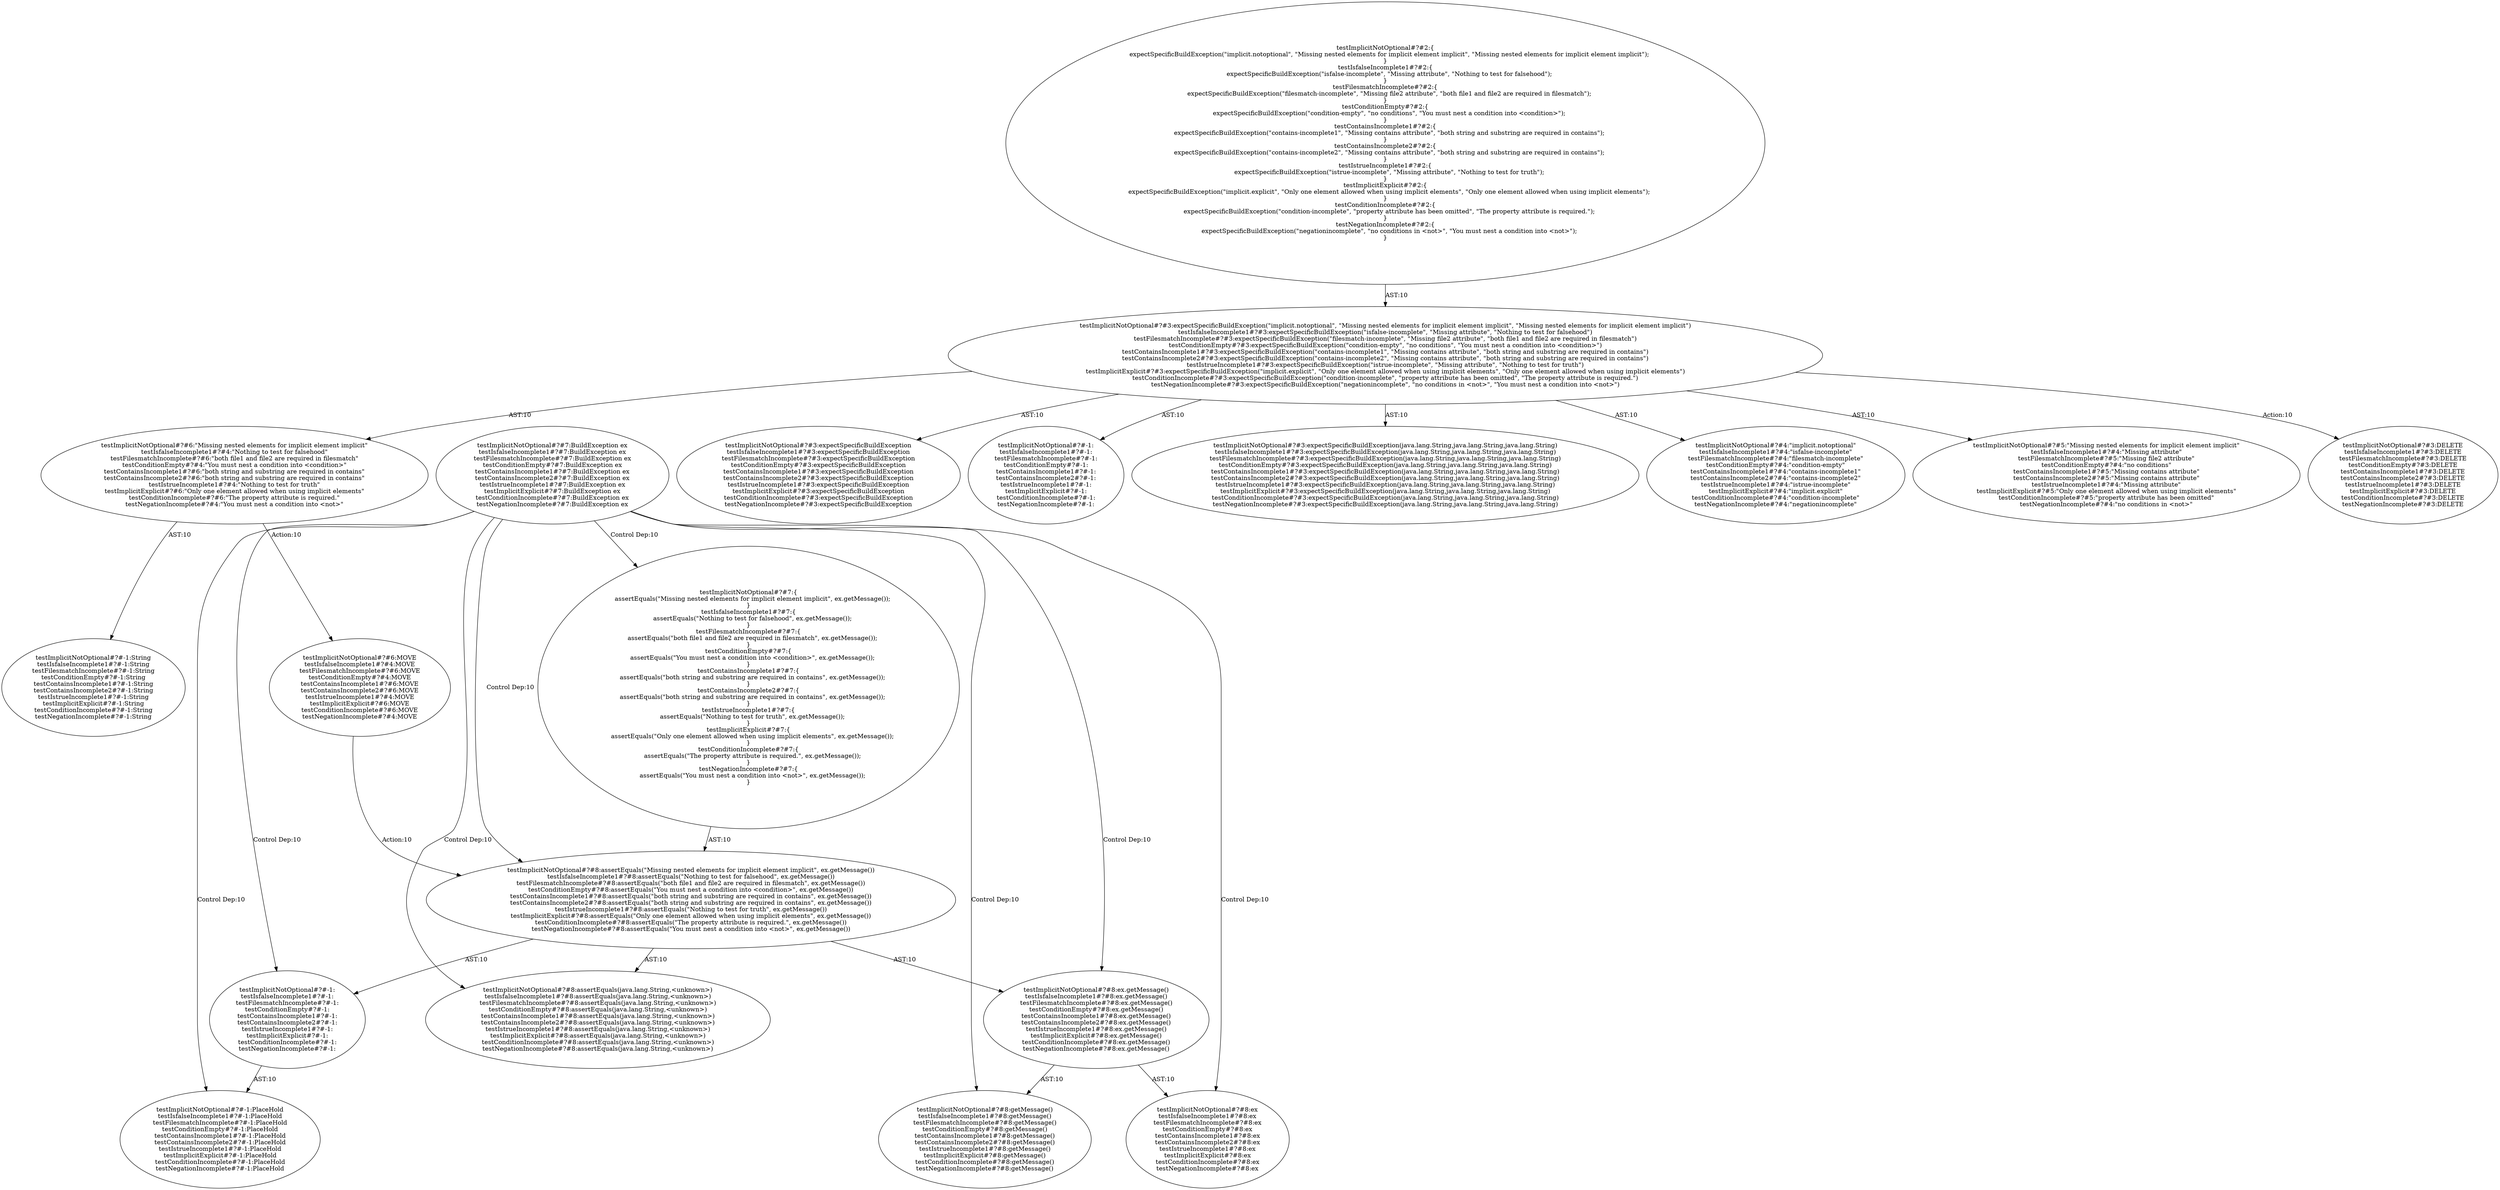 digraph "Pattern" {
0 [label="testImplicitNotOptional#?#6:MOVE
testIsfalseIncomplete1#?#4:MOVE
testFilesmatchIncomplete#?#6:MOVE
testConditionEmpty#?#4:MOVE
testContainsIncomplete1#?#6:MOVE
testContainsIncomplete2#?#6:MOVE
testIstrueIncomplete1#?#4:MOVE
testImplicitExplicit#?#6:MOVE
testConditionIncomplete#?#6:MOVE
testNegationIncomplete#?#4:MOVE" shape=ellipse]
1 [label="testImplicitNotOptional#?#6:\"Missing nested elements for implicit element implicit\"
testIsfalseIncomplete1#?#4:\"Nothing to test for falsehood\"
testFilesmatchIncomplete#?#6:\"both file1 and file2 are required in filesmatch\"
testConditionEmpty#?#4:\"You must nest a condition into <condition>\"
testContainsIncomplete1#?#6:\"both string and substring are required in contains\"
testContainsIncomplete2#?#6:\"both string and substring are required in contains\"
testIstrueIncomplete1#?#4:\"Nothing to test for truth\"
testImplicitExplicit#?#6:\"Only one element allowed when using implicit elements\"
testConditionIncomplete#?#6:\"The property attribute is required.\"
testNegationIncomplete#?#4:\"You must nest a condition into <not>\"" shape=ellipse]
2 [label="testImplicitNotOptional#?#3:expectSpecificBuildException(\"implicit.notoptional\", \"Missing nested elements for implicit element implicit\", \"Missing nested elements for implicit element implicit\")
testIsfalseIncomplete1#?#3:expectSpecificBuildException(\"isfalse-incomplete\", \"Missing attribute\", \"Nothing to test for falsehood\")
testFilesmatchIncomplete#?#3:expectSpecificBuildException(\"filesmatch-incomplete\", \"Missing file2 attribute\", \"both file1 and file2 are required in filesmatch\")
testConditionEmpty#?#3:expectSpecificBuildException(\"condition-empty\", \"no conditions\", \"You must nest a condition into <condition>\")
testContainsIncomplete1#?#3:expectSpecificBuildException(\"contains-incomplete1\", \"Missing contains attribute\", \"both string and substring are required in contains\")
testContainsIncomplete2#?#3:expectSpecificBuildException(\"contains-incomplete2\", \"Missing contains attribute\", \"both string and substring are required in contains\")
testIstrueIncomplete1#?#3:expectSpecificBuildException(\"istrue-incomplete\", \"Missing attribute\", \"Nothing to test for truth\")
testImplicitExplicit#?#3:expectSpecificBuildException(\"implicit.explicit\", \"Only one element allowed when using implicit elements\", \"Only one element allowed when using implicit elements\")
testConditionIncomplete#?#3:expectSpecificBuildException(\"condition-incomplete\", \"property attribute has been omitted\", \"The property attribute is required.\")
testNegationIncomplete#?#3:expectSpecificBuildException(\"negationincomplete\", \"no conditions in <not>\", \"You must nest a condition into <not>\")" shape=ellipse]
3 [label="testImplicitNotOptional#?#2:\{
    expectSpecificBuildException(\"implicit.notoptional\", \"Missing nested elements for implicit element implicit\", \"Missing nested elements for implicit element implicit\");
\}
testIsfalseIncomplete1#?#2:\{
    expectSpecificBuildException(\"isfalse-incomplete\", \"Missing attribute\", \"Nothing to test for falsehood\");
\}
testFilesmatchIncomplete#?#2:\{
    expectSpecificBuildException(\"filesmatch-incomplete\", \"Missing file2 attribute\", \"both file1 and file2 are required in filesmatch\");
\}
testConditionEmpty#?#2:\{
    expectSpecificBuildException(\"condition-empty\", \"no conditions\", \"You must nest a condition into <condition>\");
\}
testContainsIncomplete1#?#2:\{
    expectSpecificBuildException(\"contains-incomplete1\", \"Missing contains attribute\", \"both string and substring are required in contains\");
\}
testContainsIncomplete2#?#2:\{
    expectSpecificBuildException(\"contains-incomplete2\", \"Missing contains attribute\", \"both string and substring are required in contains\");
\}
testIstrueIncomplete1#?#2:\{
    expectSpecificBuildException(\"istrue-incomplete\", \"Missing attribute\", \"Nothing to test for truth\");
\}
testImplicitExplicit#?#2:\{
    expectSpecificBuildException(\"implicit.explicit\", \"Only one element allowed when using implicit elements\", \"Only one element allowed when using implicit elements\");
\}
testConditionIncomplete#?#2:\{
    expectSpecificBuildException(\"condition-incomplete\", \"property attribute has been omitted\", \"The property attribute is required.\");
\}
testNegationIncomplete#?#2:\{
    expectSpecificBuildException(\"negationincomplete\", \"no conditions in <not>\", \"You must nest a condition into <not>\");
\}" shape=ellipse]
4 [label="testImplicitNotOptional#?#3:expectSpecificBuildException
testIsfalseIncomplete1#?#3:expectSpecificBuildException
testFilesmatchIncomplete#?#3:expectSpecificBuildException
testConditionEmpty#?#3:expectSpecificBuildException
testContainsIncomplete1#?#3:expectSpecificBuildException
testContainsIncomplete2#?#3:expectSpecificBuildException
testIstrueIncomplete1#?#3:expectSpecificBuildException
testImplicitExplicit#?#3:expectSpecificBuildException
testConditionIncomplete#?#3:expectSpecificBuildException
testNegationIncomplete#?#3:expectSpecificBuildException" shape=ellipse]
5 [label="testImplicitNotOptional#?#-1:
testIsfalseIncomplete1#?#-1:
testFilesmatchIncomplete#?#-1:
testConditionEmpty#?#-1:
testContainsIncomplete1#?#-1:
testContainsIncomplete2#?#-1:
testIstrueIncomplete1#?#-1:
testImplicitExplicit#?#-1:
testConditionIncomplete#?#-1:
testNegationIncomplete#?#-1:" shape=ellipse]
6 [label="testImplicitNotOptional#?#3:expectSpecificBuildException(java.lang.String,java.lang.String,java.lang.String)
testIsfalseIncomplete1#?#3:expectSpecificBuildException(java.lang.String,java.lang.String,java.lang.String)
testFilesmatchIncomplete#?#3:expectSpecificBuildException(java.lang.String,java.lang.String,java.lang.String)
testConditionEmpty#?#3:expectSpecificBuildException(java.lang.String,java.lang.String,java.lang.String)
testContainsIncomplete1#?#3:expectSpecificBuildException(java.lang.String,java.lang.String,java.lang.String)
testContainsIncomplete2#?#3:expectSpecificBuildException(java.lang.String,java.lang.String,java.lang.String)
testIstrueIncomplete1#?#3:expectSpecificBuildException(java.lang.String,java.lang.String,java.lang.String)
testImplicitExplicit#?#3:expectSpecificBuildException(java.lang.String,java.lang.String,java.lang.String)
testConditionIncomplete#?#3:expectSpecificBuildException(java.lang.String,java.lang.String,java.lang.String)
testNegationIncomplete#?#3:expectSpecificBuildException(java.lang.String,java.lang.String,java.lang.String)" shape=ellipse]
7 [label="testImplicitNotOptional#?#4:\"implicit.notoptional\"
testIsfalseIncomplete1#?#4:\"isfalse-incomplete\"
testFilesmatchIncomplete#?#4:\"filesmatch-incomplete\"
testConditionEmpty#?#4:\"condition-empty\"
testContainsIncomplete1#?#4:\"contains-incomplete1\"
testContainsIncomplete2#?#4:\"contains-incomplete2\"
testIstrueIncomplete1#?#4:\"istrue-incomplete\"
testImplicitExplicit#?#4:\"implicit.explicit\"
testConditionIncomplete#?#4:\"condition-incomplete\"
testNegationIncomplete#?#4:\"negationincomplete\"" shape=ellipse]
8 [label="testImplicitNotOptional#?#5:\"Missing nested elements for implicit element implicit\"
testIsfalseIncomplete1#?#4:\"Missing attribute\"
testFilesmatchIncomplete#?#5:\"Missing file2 attribute\"
testConditionEmpty#?#4:\"no conditions\"
testContainsIncomplete1#?#5:\"Missing contains attribute\"
testContainsIncomplete2#?#5:\"Missing contains attribute\"
testIstrueIncomplete1#?#4:\"Missing attribute\"
testImplicitExplicit#?#5:\"Only one element allowed when using implicit elements\"
testConditionIncomplete#?#5:\"property attribute has been omitted\"
testNegationIncomplete#?#4:\"no conditions in <not>\"" shape=ellipse]
9 [label="testImplicitNotOptional#?#3:DELETE
testIsfalseIncomplete1#?#3:DELETE
testFilesmatchIncomplete#?#3:DELETE
testConditionEmpty#?#3:DELETE
testContainsIncomplete1#?#3:DELETE
testContainsIncomplete2#?#3:DELETE
testIstrueIncomplete1#?#3:DELETE
testImplicitExplicit#?#3:DELETE
testConditionIncomplete#?#3:DELETE
testNegationIncomplete#?#3:DELETE" shape=ellipse]
10 [label="testImplicitNotOptional#?#-1:String
testIsfalseIncomplete1#?#-1:String
testFilesmatchIncomplete#?#-1:String
testConditionEmpty#?#-1:String
testContainsIncomplete1#?#-1:String
testContainsIncomplete2#?#-1:String
testIstrueIncomplete1#?#-1:String
testImplicitExplicit#?#-1:String
testConditionIncomplete#?#-1:String
testNegationIncomplete#?#-1:String" shape=ellipse]
11 [label="testImplicitNotOptional#?#8:assertEquals(\"Missing nested elements for implicit element implicit\", ex.getMessage())
testIsfalseIncomplete1#?#8:assertEquals(\"Nothing to test for falsehood\", ex.getMessage())
testFilesmatchIncomplete#?#8:assertEquals(\"both file1 and file2 are required in filesmatch\", ex.getMessage())
testConditionEmpty#?#8:assertEquals(\"You must nest a condition into <condition>\", ex.getMessage())
testContainsIncomplete1#?#8:assertEquals(\"both string and substring are required in contains\", ex.getMessage())
testContainsIncomplete2#?#8:assertEquals(\"both string and substring are required in contains\", ex.getMessage())
testIstrueIncomplete1#?#8:assertEquals(\"Nothing to test for truth\", ex.getMessage())
testImplicitExplicit#?#8:assertEquals(\"Only one element allowed when using implicit elements\", ex.getMessage())
testConditionIncomplete#?#8:assertEquals(\"The property attribute is required.\", ex.getMessage())
testNegationIncomplete#?#8:assertEquals(\"You must nest a condition into <not>\", ex.getMessage())" shape=ellipse]
12 [label="testImplicitNotOptional#?#7:BuildException ex
testIsfalseIncomplete1#?#7:BuildException ex
testFilesmatchIncomplete#?#7:BuildException ex
testConditionEmpty#?#7:BuildException ex
testContainsIncomplete1#?#7:BuildException ex
testContainsIncomplete2#?#7:BuildException ex
testIstrueIncomplete1#?#7:BuildException ex
testImplicitExplicit#?#7:BuildException ex
testConditionIncomplete#?#7:BuildException ex
testNegationIncomplete#?#7:BuildException ex" shape=ellipse]
13 [label="testImplicitNotOptional#?#7:\{
    assertEquals(\"Missing nested elements for implicit element implicit\", ex.getMessage());
\}
testIsfalseIncomplete1#?#7:\{
    assertEquals(\"Nothing to test for falsehood\", ex.getMessage());
\}
testFilesmatchIncomplete#?#7:\{
    assertEquals(\"both file1 and file2 are required in filesmatch\", ex.getMessage());
\}
testConditionEmpty#?#7:\{
    assertEquals(\"You must nest a condition into <condition>\", ex.getMessage());
\}
testContainsIncomplete1#?#7:\{
    assertEquals(\"both string and substring are required in contains\", ex.getMessage());
\}
testContainsIncomplete2#?#7:\{
    assertEquals(\"both string and substring are required in contains\", ex.getMessage());
\}
testIstrueIncomplete1#?#7:\{
    assertEquals(\"Nothing to test for truth\", ex.getMessage());
\}
testImplicitExplicit#?#7:\{
    assertEquals(\"Only one element allowed when using implicit elements\", ex.getMessage());
\}
testConditionIncomplete#?#7:\{
    assertEquals(\"The property attribute is required.\", ex.getMessage());
\}
testNegationIncomplete#?#7:\{
    assertEquals(\"You must nest a condition into <not>\", ex.getMessage());
\}" shape=ellipse]
14 [label="testImplicitNotOptional#?#8:assertEquals(java.lang.String,<unknown>)
testIsfalseIncomplete1#?#8:assertEquals(java.lang.String,<unknown>)
testFilesmatchIncomplete#?#8:assertEquals(java.lang.String,<unknown>)
testConditionEmpty#?#8:assertEquals(java.lang.String,<unknown>)
testContainsIncomplete1#?#8:assertEquals(java.lang.String,<unknown>)
testContainsIncomplete2#?#8:assertEquals(java.lang.String,<unknown>)
testIstrueIncomplete1#?#8:assertEquals(java.lang.String,<unknown>)
testImplicitExplicit#?#8:assertEquals(java.lang.String,<unknown>)
testConditionIncomplete#?#8:assertEquals(java.lang.String,<unknown>)
testNegationIncomplete#?#8:assertEquals(java.lang.String,<unknown>)" shape=ellipse]
15 [label="testImplicitNotOptional#?#-1:
testIsfalseIncomplete1#?#-1:
testFilesmatchIncomplete#?#-1:
testConditionEmpty#?#-1:
testContainsIncomplete1#?#-1:
testContainsIncomplete2#?#-1:
testIstrueIncomplete1#?#-1:
testImplicitExplicit#?#-1:
testConditionIncomplete#?#-1:
testNegationIncomplete#?#-1:" shape=ellipse]
16 [label="testImplicitNotOptional#?#-1:PlaceHold
testIsfalseIncomplete1#?#-1:PlaceHold
testFilesmatchIncomplete#?#-1:PlaceHold
testConditionEmpty#?#-1:PlaceHold
testContainsIncomplete1#?#-1:PlaceHold
testContainsIncomplete2#?#-1:PlaceHold
testIstrueIncomplete1#?#-1:PlaceHold
testImplicitExplicit#?#-1:PlaceHold
testConditionIncomplete#?#-1:PlaceHold
testNegationIncomplete#?#-1:PlaceHold" shape=ellipse]
17 [label="testImplicitNotOptional#?#8:ex.getMessage()
testIsfalseIncomplete1#?#8:ex.getMessage()
testFilesmatchIncomplete#?#8:ex.getMessage()
testConditionEmpty#?#8:ex.getMessage()
testContainsIncomplete1#?#8:ex.getMessage()
testContainsIncomplete2#?#8:ex.getMessage()
testIstrueIncomplete1#?#8:ex.getMessage()
testImplicitExplicit#?#8:ex.getMessage()
testConditionIncomplete#?#8:ex.getMessage()
testNegationIncomplete#?#8:ex.getMessage()" shape=ellipse]
18 [label="testImplicitNotOptional#?#8:getMessage()
testIsfalseIncomplete1#?#8:getMessage()
testFilesmatchIncomplete#?#8:getMessage()
testConditionEmpty#?#8:getMessage()
testContainsIncomplete1#?#8:getMessage()
testContainsIncomplete2#?#8:getMessage()
testIstrueIncomplete1#?#8:getMessage()
testImplicitExplicit#?#8:getMessage()
testConditionIncomplete#?#8:getMessage()
testNegationIncomplete#?#8:getMessage()" shape=ellipse]
19 [label="testImplicitNotOptional#?#8:ex
testIsfalseIncomplete1#?#8:ex
testFilesmatchIncomplete#?#8:ex
testConditionEmpty#?#8:ex
testContainsIncomplete1#?#8:ex
testContainsIncomplete2#?#8:ex
testIstrueIncomplete1#?#8:ex
testImplicitExplicit#?#8:ex
testConditionIncomplete#?#8:ex
testNegationIncomplete#?#8:ex" shape=ellipse]
0 -> 11 [label="Action:10"];
1 -> 0 [label="Action:10"];
1 -> 10 [label="AST:10"];
2 -> 1 [label="AST:10"];
2 -> 4 [label="AST:10"];
2 -> 5 [label="AST:10"];
2 -> 6 [label="AST:10"];
2 -> 7 [label="AST:10"];
2 -> 8 [label="AST:10"];
2 -> 9 [label="Action:10"];
3 -> 2 [label="AST:10"];
11 -> 15 [label="AST:10"];
11 -> 14 [label="AST:10"];
11 -> 17 [label="AST:10"];
12 -> 11 [label="Control Dep:10"];
12 -> 13 [label="Control Dep:10"];
12 -> 14 [label="Control Dep:10"];
12 -> 15 [label="Control Dep:10"];
12 -> 16 [label="Control Dep:10"];
12 -> 17 [label="Control Dep:10"];
12 -> 18 [label="Control Dep:10"];
12 -> 19 [label="Control Dep:10"];
13 -> 11 [label="AST:10"];
15 -> 16 [label="AST:10"];
17 -> 19 [label="AST:10"];
17 -> 18 [label="AST:10"];
}